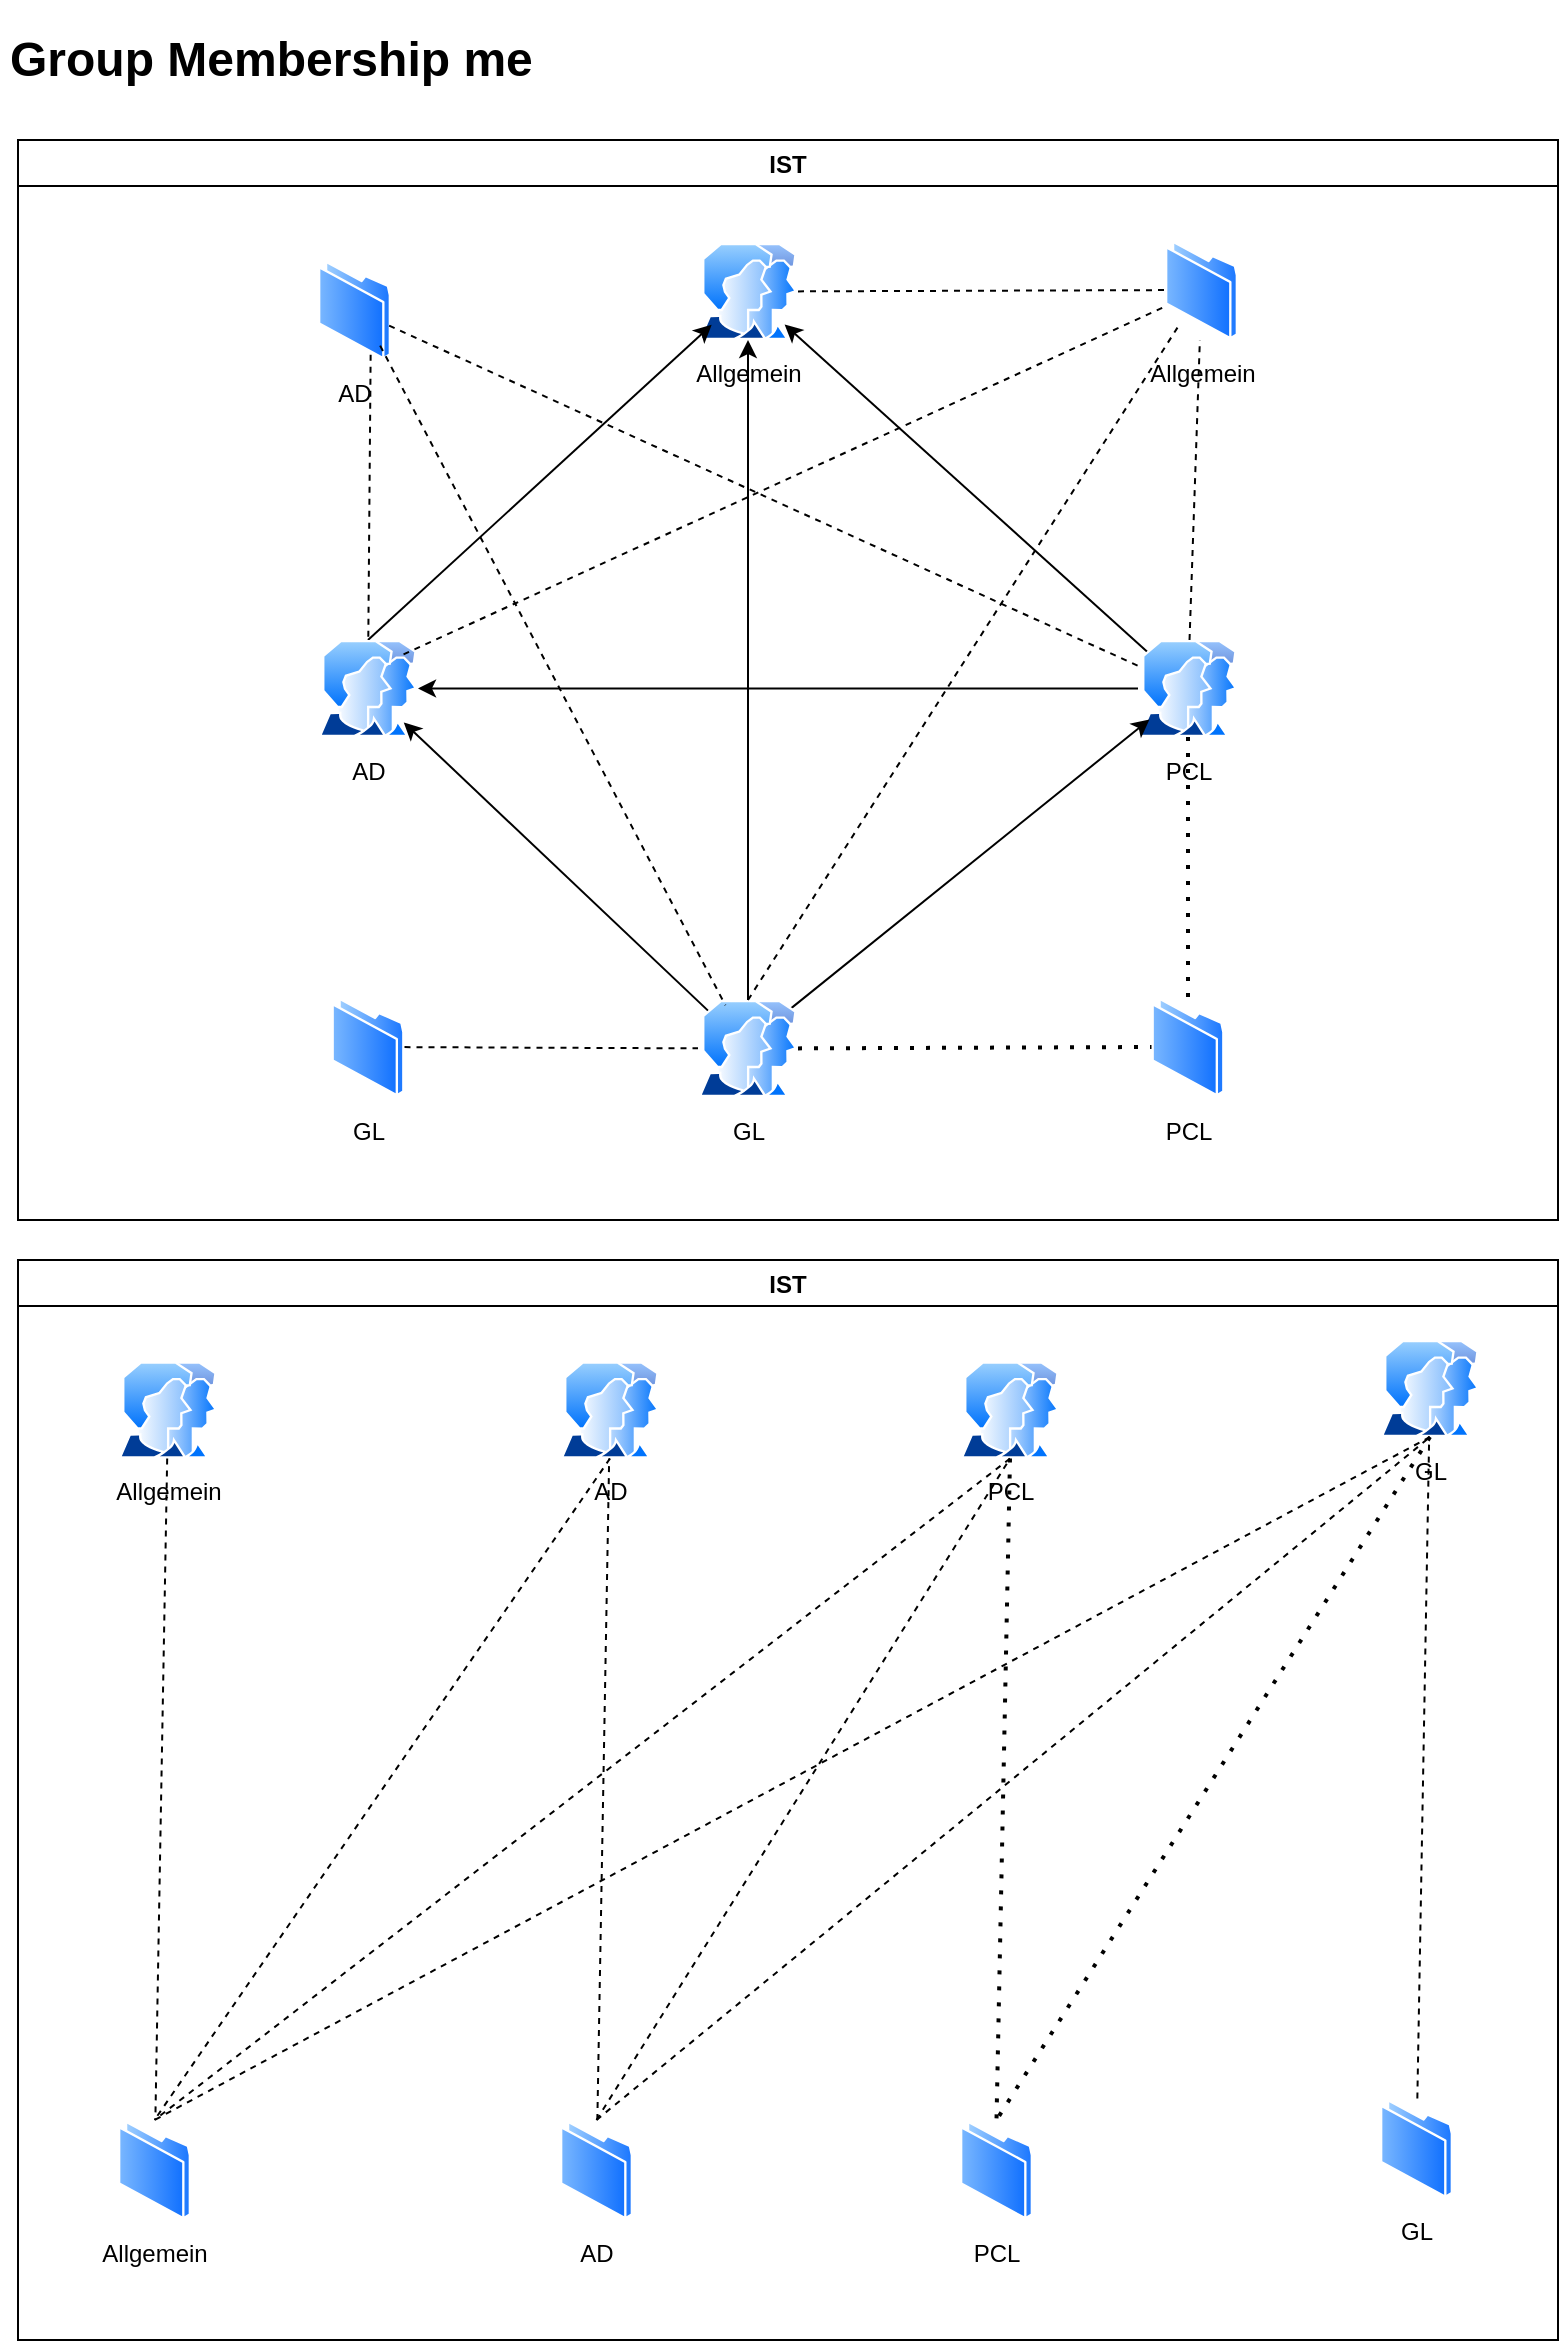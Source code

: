 <mxfile version="16.0.3" type="github">
  <diagram id="XMKOl0biVKWI42RTtHRF" name="Page-1">
    <mxGraphModel dx="905" dy="716" grid="1" gridSize="10" guides="1" tooltips="1" connect="1" arrows="1" fold="1" page="1" pageScale="1" pageWidth="827" pageHeight="1169" math="0" shadow="0">
      <root>
        <mxCell id="0" />
        <mxCell id="1" parent="0" />
        <mxCell id="JzsrKP5LPSq8Ja_fr5tb-12" value="&lt;h1&gt;Group Membership me&lt;/h1&gt;" style="text;html=1;strokeColor=none;fillColor=none;spacing=5;spacingTop=-20;whiteSpace=wrap;overflow=hidden;rounded=0;" vertex="1" parent="1">
          <mxGeometry x="20" y="20" width="270" height="120" as="geometry" />
        </mxCell>
        <mxCell id="JzsrKP5LPSq8Ja_fr5tb-55" value="IST" style="swimlane;" vertex="1" parent="1">
          <mxGeometry x="29" y="640" width="770" height="540" as="geometry" />
        </mxCell>
        <mxCell id="JzsrKP5LPSq8Ja_fr5tb-14" value="AD" style="aspect=fixed;perimeter=ellipsePerimeter;html=1;align=center;shadow=0;dashed=0;spacingTop=3;image;image=img/lib/active_directory/folder.svg;" vertex="1" parent="JzsrKP5LPSq8Ja_fr5tb-55">
          <mxGeometry x="271" y="430" width="36.5" height="50" as="geometry" />
        </mxCell>
        <mxCell id="JzsrKP5LPSq8Ja_fr5tb-3" value="AD" style="aspect=fixed;perimeter=ellipsePerimeter;html=1;align=center;shadow=0;dashed=0;spacingTop=3;image;image=img/lib/active_directory/user_accounts.svg;" vertex="1" parent="JzsrKP5LPSq8Ja_fr5tb-55">
          <mxGeometry x="271" y="50.75" width="50" height="48.5" as="geometry" />
        </mxCell>
        <mxCell id="JzsrKP5LPSq8Ja_fr5tb-21" value="" style="endArrow=none;dashed=1;html=1;rounded=0;" edge="1" parent="JzsrKP5LPSq8Ja_fr5tb-55" source="JzsrKP5LPSq8Ja_fr5tb-14" target="JzsrKP5LPSq8Ja_fr5tb-3">
          <mxGeometry width="50" height="50" relative="1" as="geometry">
            <mxPoint x="600" y="230" as="sourcePoint" />
            <mxPoint x="650" y="180" as="targetPoint" />
          </mxGeometry>
        </mxCell>
        <mxCell id="JzsrKP5LPSq8Ja_fr5tb-1" value="&lt;div&gt;Allgemein&lt;/div&gt;" style="aspect=fixed;perimeter=ellipsePerimeter;html=1;align=center;shadow=0;dashed=0;spacingTop=3;image;image=img/lib/active_directory/user_accounts.svg;" vertex="1" parent="JzsrKP5LPSq8Ja_fr5tb-55">
          <mxGeometry x="50" y="50.75" width="50" height="48.5" as="geometry" />
        </mxCell>
        <mxCell id="JzsrKP5LPSq8Ja_fr5tb-13" value="Allgemein" style="aspect=fixed;perimeter=ellipsePerimeter;html=1;align=center;shadow=0;dashed=0;spacingTop=3;image;image=img/lib/active_directory/folder.svg;" vertex="1" parent="JzsrKP5LPSq8Ja_fr5tb-55">
          <mxGeometry x="50" y="430" width="36.5" height="50" as="geometry" />
        </mxCell>
        <mxCell id="JzsrKP5LPSq8Ja_fr5tb-19" value="" style="endArrow=none;dashed=1;html=1;rounded=0;" edge="1" parent="JzsrKP5LPSq8Ja_fr5tb-55" source="JzsrKP5LPSq8Ja_fr5tb-1" target="JzsrKP5LPSq8Ja_fr5tb-13">
          <mxGeometry width="50" height="50" relative="1" as="geometry">
            <mxPoint x="179" y="230" as="sourcePoint" />
            <mxPoint x="229" y="180" as="targetPoint" />
          </mxGeometry>
        </mxCell>
        <mxCell id="JzsrKP5LPSq8Ja_fr5tb-24" value="" style="endArrow=none;dashed=1;html=1;rounded=0;exitX=0.5;exitY=1;exitDx=0;exitDy=0;entryX=0.5;entryY=0;entryDx=0;entryDy=0;" edge="1" parent="JzsrKP5LPSq8Ja_fr5tb-55" source="JzsrKP5LPSq8Ja_fr5tb-3" target="JzsrKP5LPSq8Ja_fr5tb-13">
          <mxGeometry width="50" height="50" relative="1" as="geometry">
            <mxPoint x="380" y="280" as="sourcePoint" />
            <mxPoint x="430" y="230" as="targetPoint" />
          </mxGeometry>
        </mxCell>
        <mxCell id="JzsrKP5LPSq8Ja_fr5tb-4" value="GL" style="aspect=fixed;perimeter=ellipsePerimeter;html=1;align=center;shadow=0;dashed=0;spacingTop=3;image;image=img/lib/active_directory/user_accounts.svg;" vertex="1" parent="JzsrKP5LPSq8Ja_fr5tb-55">
          <mxGeometry x="681" y="40" width="50" height="48.5" as="geometry" />
        </mxCell>
        <mxCell id="JzsrKP5LPSq8Ja_fr5tb-25" value="" style="endArrow=none;dashed=1;html=1;rounded=0;exitX=0.5;exitY=1;exitDx=0;exitDy=0;entryX=0.5;entryY=0;entryDx=0;entryDy=0;" edge="1" parent="JzsrKP5LPSq8Ja_fr5tb-55" source="JzsrKP5LPSq8Ja_fr5tb-4" target="JzsrKP5LPSq8Ja_fr5tb-13">
          <mxGeometry width="50" height="50" relative="1" as="geometry">
            <mxPoint x="202.769" y="267.192" as="sourcePoint" />
            <mxPoint x="269" y="430" as="targetPoint" />
          </mxGeometry>
        </mxCell>
        <mxCell id="JzsrKP5LPSq8Ja_fr5tb-29" value="" style="endArrow=none;dashed=1;html=1;rounded=0;exitX=0.5;exitY=0;exitDx=0;exitDy=0;entryX=0.5;entryY=1;entryDx=0;entryDy=0;" edge="1" parent="JzsrKP5LPSq8Ja_fr5tb-55" source="JzsrKP5LPSq8Ja_fr5tb-14" target="JzsrKP5LPSq8Ja_fr5tb-4">
          <mxGeometry width="50" height="50" relative="1" as="geometry">
            <mxPoint x="202.769" y="267.192" as="sourcePoint" />
            <mxPoint x="584.439" y="92.916" as="targetPoint" />
          </mxGeometry>
        </mxCell>
        <mxCell id="JzsrKP5LPSq8Ja_fr5tb-2" value="&lt;div&gt;PCL&lt;/div&gt;" style="aspect=fixed;perimeter=ellipsePerimeter;html=1;align=center;shadow=0;dashed=0;spacingTop=3;image;image=img/lib/active_directory/user_accounts.svg;" vertex="1" parent="JzsrKP5LPSq8Ja_fr5tb-55">
          <mxGeometry x="471" y="50.75" width="50" height="48.5" as="geometry" />
        </mxCell>
        <mxCell id="JzsrKP5LPSq8Ja_fr5tb-26" value="" style="endArrow=none;dashed=1;html=1;rounded=0;entryX=0.5;entryY=0;entryDx=0;entryDy=0;exitX=0.5;exitY=1;exitDx=0;exitDy=0;" edge="1" parent="JzsrKP5LPSq8Ja_fr5tb-55" source="JzsrKP5LPSq8Ja_fr5tb-2" target="JzsrKP5LPSq8Ja_fr5tb-13">
          <mxGeometry width="50" height="50" relative="1" as="geometry">
            <mxPoint x="375" y="440" as="sourcePoint" />
            <mxPoint x="555.134" y="103.677" as="targetPoint" />
          </mxGeometry>
        </mxCell>
        <mxCell id="JzsrKP5LPSq8Ja_fr5tb-30" value="" style="endArrow=none;dashed=1;html=1;rounded=0;exitX=0.5;exitY=0;exitDx=0;exitDy=0;entryX=0.5;entryY=1;entryDx=0;entryDy=0;" edge="1" parent="JzsrKP5LPSq8Ja_fr5tb-55" source="JzsrKP5LPSq8Ja_fr5tb-14" target="JzsrKP5LPSq8Ja_fr5tb-2">
          <mxGeometry width="50" height="50" relative="1" as="geometry">
            <mxPoint x="191.065" y="112.799" as="sourcePoint" />
            <mxPoint x="363.718" y="442.61" as="targetPoint" />
          </mxGeometry>
        </mxCell>
        <mxCell id="JzsrKP5LPSq8Ja_fr5tb-16" value="GL" style="aspect=fixed;perimeter=ellipsePerimeter;html=1;align=center;shadow=0;dashed=0;spacingTop=3;image;image=img/lib/active_directory/folder.svg;" vertex="1" parent="JzsrKP5LPSq8Ja_fr5tb-55">
          <mxGeometry x="681" y="419.25" width="36.5" height="50" as="geometry" />
        </mxCell>
        <mxCell id="JzsrKP5LPSq8Ja_fr5tb-20" value="" style="endArrow=none;dashed=1;html=1;rounded=0;" edge="1" parent="JzsrKP5LPSq8Ja_fr5tb-55" source="JzsrKP5LPSq8Ja_fr5tb-16" target="JzsrKP5LPSq8Ja_fr5tb-4">
          <mxGeometry width="50" height="50" relative="1" as="geometry">
            <mxPoint x="620" y="219.25" as="sourcePoint" />
            <mxPoint x="670" y="169.25" as="targetPoint" />
          </mxGeometry>
        </mxCell>
        <mxCell id="JzsrKP5LPSq8Ja_fr5tb-15" value="PCL" style="aspect=fixed;perimeter=ellipsePerimeter;html=1;align=center;shadow=0;dashed=0;spacingTop=3;image;image=img/lib/active_directory/folder.svg;" vertex="1" parent="JzsrKP5LPSq8Ja_fr5tb-55">
          <mxGeometry x="471" y="430" width="36.5" height="50" as="geometry" />
        </mxCell>
        <mxCell id="JzsrKP5LPSq8Ja_fr5tb-23" value="" style="endArrow=none;dashed=1;html=1;dashPattern=1 3;strokeWidth=2;rounded=0;exitX=0.5;exitY=1;exitDx=0;exitDy=0;entryX=0.5;entryY=0;entryDx=0;entryDy=0;" edge="1" parent="JzsrKP5LPSq8Ja_fr5tb-55" source="JzsrKP5LPSq8Ja_fr5tb-2" target="JzsrKP5LPSq8Ja_fr5tb-15">
          <mxGeometry width="50" height="50" relative="1" as="geometry">
            <mxPoint x="220" y="230" as="sourcePoint" />
            <mxPoint x="270" y="180" as="targetPoint" />
          </mxGeometry>
        </mxCell>
        <mxCell id="JzsrKP5LPSq8Ja_fr5tb-28" value="" style="endArrow=none;dashed=1;html=1;dashPattern=1 3;strokeWidth=2;rounded=0;entryX=0.5;entryY=0;entryDx=0;entryDy=0;exitX=0.5;exitY=1;exitDx=0;exitDy=0;" edge="1" parent="JzsrKP5LPSq8Ja_fr5tb-55" source="JzsrKP5LPSq8Ja_fr5tb-4" target="JzsrKP5LPSq8Ja_fr5tb-15">
          <mxGeometry width="50" height="50" relative="1" as="geometry">
            <mxPoint x="595" y="308.5" as="sourcePoint" />
            <mxPoint x="595" y="420" as="targetPoint" />
          </mxGeometry>
        </mxCell>
        <mxCell id="JzsrKP5LPSq8Ja_fr5tb-83" value="&lt;div&gt;Allgemein&lt;/div&gt;" style="aspect=fixed;perimeter=ellipsePerimeter;html=1;align=center;shadow=0;dashed=0;spacingTop=3;image;image=img/lib/active_directory/user_accounts.svg;" vertex="1" parent="1">
          <mxGeometry x="369" y="131.5" width="50" height="48.5" as="geometry" />
        </mxCell>
        <mxCell id="JzsrKP5LPSq8Ja_fr5tb-84" style="edgeStyle=none;rounded=0;orthogonalLoop=1;jettySize=auto;html=1;" edge="1" parent="1" source="JzsrKP5LPSq8Ja_fr5tb-86" target="JzsrKP5LPSq8Ja_fr5tb-83">
          <mxGeometry relative="1" as="geometry" />
        </mxCell>
        <mxCell id="JzsrKP5LPSq8Ja_fr5tb-85" style="edgeStyle=none;rounded=0;orthogonalLoop=1;jettySize=auto;html=1;" edge="1" parent="1" source="JzsrKP5LPSq8Ja_fr5tb-86" target="JzsrKP5LPSq8Ja_fr5tb-88">
          <mxGeometry relative="1" as="geometry" />
        </mxCell>
        <mxCell id="JzsrKP5LPSq8Ja_fr5tb-86" value="&lt;div&gt;PCL&lt;/div&gt;" style="aspect=fixed;perimeter=ellipsePerimeter;html=1;align=center;shadow=0;dashed=0;spacingTop=3;image;image=img/lib/active_directory/user_accounts.svg;" vertex="1" parent="1">
          <mxGeometry x="589" y="330" width="50" height="48.5" as="geometry" />
        </mxCell>
        <mxCell id="JzsrKP5LPSq8Ja_fr5tb-87" style="rounded=0;orthogonalLoop=1;jettySize=auto;html=1;exitX=0.5;exitY=0;exitDx=0;exitDy=0;" edge="1" parent="1" source="JzsrKP5LPSq8Ja_fr5tb-88" target="JzsrKP5LPSq8Ja_fr5tb-83">
          <mxGeometry relative="1" as="geometry" />
        </mxCell>
        <mxCell id="JzsrKP5LPSq8Ja_fr5tb-88" value="AD" style="aspect=fixed;perimeter=ellipsePerimeter;html=1;align=center;shadow=0;dashed=0;spacingTop=3;image;image=img/lib/active_directory/user_accounts.svg;" vertex="1" parent="1">
          <mxGeometry x="179" y="330" width="50" height="48.5" as="geometry" />
        </mxCell>
        <mxCell id="JzsrKP5LPSq8Ja_fr5tb-89" style="rounded=0;orthogonalLoop=1;jettySize=auto;html=1;" edge="1" parent="1" source="JzsrKP5LPSq8Ja_fr5tb-92" target="JzsrKP5LPSq8Ja_fr5tb-83">
          <mxGeometry relative="1" as="geometry" />
        </mxCell>
        <mxCell id="JzsrKP5LPSq8Ja_fr5tb-90" style="edgeStyle=none;rounded=0;orthogonalLoop=1;jettySize=auto;html=1;" edge="1" parent="1" source="JzsrKP5LPSq8Ja_fr5tb-92" target="JzsrKP5LPSq8Ja_fr5tb-88">
          <mxGeometry relative="1" as="geometry" />
        </mxCell>
        <mxCell id="JzsrKP5LPSq8Ja_fr5tb-91" style="edgeStyle=none;rounded=0;orthogonalLoop=1;jettySize=auto;html=1;exitX=1;exitY=0;exitDx=0;exitDy=0;" edge="1" parent="1" source="JzsrKP5LPSq8Ja_fr5tb-92" target="JzsrKP5LPSq8Ja_fr5tb-86">
          <mxGeometry relative="1" as="geometry" />
        </mxCell>
        <mxCell id="JzsrKP5LPSq8Ja_fr5tb-92" value="GL" style="aspect=fixed;perimeter=ellipsePerimeter;html=1;align=center;shadow=0;dashed=0;spacingTop=3;image;image=img/lib/active_directory/user_accounts.svg;" vertex="1" parent="1">
          <mxGeometry x="369" y="510" width="50" height="48.5" as="geometry" />
        </mxCell>
        <mxCell id="JzsrKP5LPSq8Ja_fr5tb-93" value="Allgemein" style="aspect=fixed;perimeter=ellipsePerimeter;html=1;align=center;shadow=0;dashed=0;spacingTop=3;image;image=img/lib/active_directory/folder.svg;" vertex="1" parent="1">
          <mxGeometry x="602.5" y="130" width="36.5" height="50" as="geometry" />
        </mxCell>
        <mxCell id="JzsrKP5LPSq8Ja_fr5tb-94" value="AD" style="aspect=fixed;perimeter=ellipsePerimeter;html=1;align=center;shadow=0;dashed=0;spacingTop=3;image;image=img/lib/active_directory/folder.svg;" vertex="1" parent="1">
          <mxGeometry x="179" y="140" width="36.5" height="50" as="geometry" />
        </mxCell>
        <mxCell id="JzsrKP5LPSq8Ja_fr5tb-95" value="PCL" style="aspect=fixed;perimeter=ellipsePerimeter;html=1;align=center;shadow=0;dashed=0;spacingTop=3;image;image=img/lib/active_directory/folder.svg;" vertex="1" parent="1">
          <mxGeometry x="595.75" y="508.5" width="36.5" height="50" as="geometry" />
        </mxCell>
        <mxCell id="JzsrKP5LPSq8Ja_fr5tb-96" value="GL" style="aspect=fixed;perimeter=ellipsePerimeter;html=1;align=center;shadow=0;dashed=0;spacingTop=3;image;image=img/lib/active_directory/folder.svg;" vertex="1" parent="1">
          <mxGeometry x="185.75" y="508.5" width="36.5" height="50" as="geometry" />
        </mxCell>
        <mxCell id="JzsrKP5LPSq8Ja_fr5tb-97" value="" style="endArrow=none;dashed=1;html=1;rounded=0;" edge="1" parent="1" source="JzsrKP5LPSq8Ja_fr5tb-83" target="JzsrKP5LPSq8Ja_fr5tb-93">
          <mxGeometry width="50" height="50" relative="1" as="geometry">
            <mxPoint x="409" y="310" as="sourcePoint" />
            <mxPoint x="459" y="260" as="targetPoint" />
          </mxGeometry>
        </mxCell>
        <mxCell id="JzsrKP5LPSq8Ja_fr5tb-98" value="" style="endArrow=none;dashed=1;html=1;rounded=0;" edge="1" parent="1" source="JzsrKP5LPSq8Ja_fr5tb-96" target="JzsrKP5LPSq8Ja_fr5tb-92">
          <mxGeometry width="50" height="50" relative="1" as="geometry">
            <mxPoint x="409" y="310" as="sourcePoint" />
            <mxPoint x="459" y="260" as="targetPoint" />
          </mxGeometry>
        </mxCell>
        <mxCell id="JzsrKP5LPSq8Ja_fr5tb-99" value="" style="endArrow=none;dashed=1;html=1;rounded=0;exitX=0.75;exitY=1;exitDx=0;exitDy=0;" edge="1" parent="1" source="JzsrKP5LPSq8Ja_fr5tb-94" target="JzsrKP5LPSq8Ja_fr5tb-88">
          <mxGeometry width="50" height="50" relative="1" as="geometry">
            <mxPoint x="409" y="310" as="sourcePoint" />
            <mxPoint x="459" y="260" as="targetPoint" />
          </mxGeometry>
        </mxCell>
        <mxCell id="JzsrKP5LPSq8Ja_fr5tb-100" value="" style="endArrow=none;dashed=1;html=1;dashPattern=1 3;strokeWidth=2;rounded=0;exitX=0.5;exitY=1;exitDx=0;exitDy=0;entryX=0.5;entryY=0;entryDx=0;entryDy=0;" edge="1" parent="1" source="JzsrKP5LPSq8Ja_fr5tb-86" target="JzsrKP5LPSq8Ja_fr5tb-95">
          <mxGeometry width="50" height="50" relative="1" as="geometry">
            <mxPoint x="409" y="310" as="sourcePoint" />
            <mxPoint x="459" y="260" as="targetPoint" />
          </mxGeometry>
        </mxCell>
        <mxCell id="JzsrKP5LPSq8Ja_fr5tb-101" value="" style="endArrow=none;dashed=1;html=1;rounded=0;exitX=1;exitY=0;exitDx=0;exitDy=0;" edge="1" parent="1" source="JzsrKP5LPSq8Ja_fr5tb-88" target="JzsrKP5LPSq8Ja_fr5tb-93">
          <mxGeometry width="50" height="50" relative="1" as="geometry">
            <mxPoint x="409" y="360" as="sourcePoint" />
            <mxPoint x="459" y="310" as="targetPoint" />
          </mxGeometry>
        </mxCell>
        <mxCell id="JzsrKP5LPSq8Ja_fr5tb-102" value="" style="endArrow=none;dashed=1;html=1;rounded=0;exitX=0.5;exitY=0;exitDx=0;exitDy=0;" edge="1" parent="1" source="JzsrKP5LPSq8Ja_fr5tb-92" target="JzsrKP5LPSq8Ja_fr5tb-93">
          <mxGeometry width="50" height="50" relative="1" as="geometry">
            <mxPoint x="231.769" y="347.192" as="sourcePoint" />
            <mxPoint x="574.134" y="173.677" as="targetPoint" />
          </mxGeometry>
        </mxCell>
        <mxCell id="JzsrKP5LPSq8Ja_fr5tb-103" value="" style="endArrow=none;dashed=1;html=1;rounded=0;" edge="1" parent="1" source="JzsrKP5LPSq8Ja_fr5tb-86" target="JzsrKP5LPSq8Ja_fr5tb-93">
          <mxGeometry width="50" height="50" relative="1" as="geometry">
            <mxPoint x="404" y="520" as="sourcePoint" />
            <mxPoint x="584.134" y="183.677" as="targetPoint" />
          </mxGeometry>
        </mxCell>
        <mxCell id="JzsrKP5LPSq8Ja_fr5tb-104" value="" style="endArrow=none;dashed=1;html=1;dashPattern=1 3;strokeWidth=2;rounded=0;entryX=0;entryY=0.5;entryDx=0;entryDy=0;" edge="1" parent="1" source="JzsrKP5LPSq8Ja_fr5tb-92" target="JzsrKP5LPSq8Ja_fr5tb-95">
          <mxGeometry width="50" height="50" relative="1" as="geometry">
            <mxPoint x="624" y="388.5" as="sourcePoint" />
            <mxPoint x="624" y="500" as="targetPoint" />
          </mxGeometry>
        </mxCell>
        <mxCell id="JzsrKP5LPSq8Ja_fr5tb-105" value="" style="endArrow=none;dashed=1;html=1;rounded=0;exitX=1;exitY=1;exitDx=0;exitDy=0;" edge="1" parent="1" source="JzsrKP5LPSq8Ja_fr5tb-94" target="JzsrKP5LPSq8Ja_fr5tb-92">
          <mxGeometry width="50" height="50" relative="1" as="geometry">
            <mxPoint x="231.769" y="347.192" as="sourcePoint" />
            <mxPoint x="613.439" y="172.916" as="targetPoint" />
          </mxGeometry>
        </mxCell>
        <mxCell id="JzsrKP5LPSq8Ja_fr5tb-106" value="" style="endArrow=none;dashed=1;html=1;rounded=0;" edge="1" parent="1" source="JzsrKP5LPSq8Ja_fr5tb-94" target="JzsrKP5LPSq8Ja_fr5tb-86">
          <mxGeometry width="50" height="50" relative="1" as="geometry">
            <mxPoint x="220.065" y="192.799" as="sourcePoint" />
            <mxPoint x="392.718" y="522.61" as="targetPoint" />
          </mxGeometry>
        </mxCell>
        <mxCell id="JzsrKP5LPSq8Ja_fr5tb-107" value="IST" style="swimlane;" vertex="1" parent="1">
          <mxGeometry x="29" y="80" width="770" height="540" as="geometry" />
        </mxCell>
      </root>
    </mxGraphModel>
  </diagram>
</mxfile>
